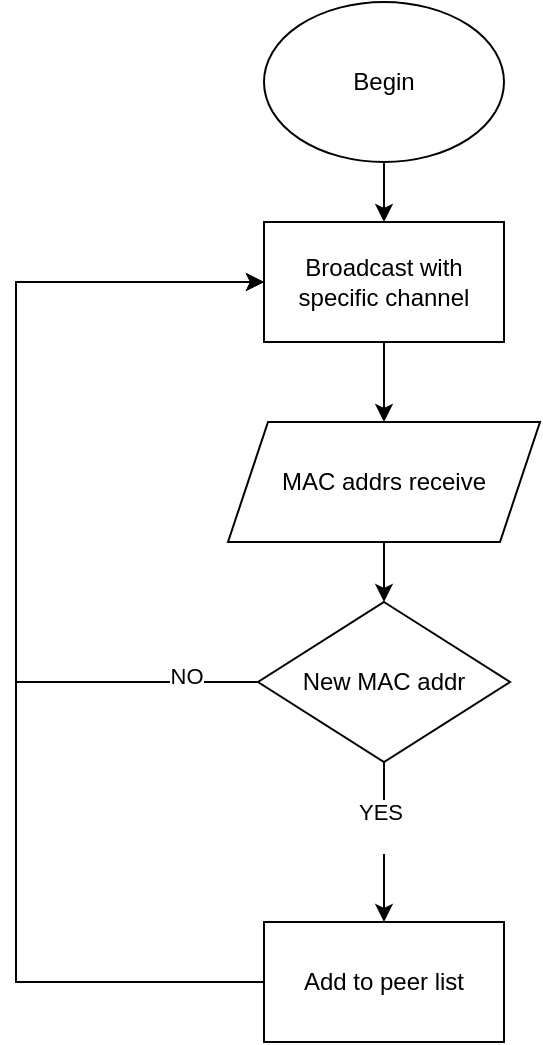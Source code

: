 <mxfile version="28.0.6">
  <diagram name="Trang-1" id="dPbLic7fX8plnX_Qv4qI">
    <mxGraphModel dx="1034" dy="548" grid="1" gridSize="10" guides="1" tooltips="1" connect="1" arrows="1" fold="1" page="1" pageScale="1" pageWidth="827" pageHeight="1169" math="0" shadow="0">
      <root>
        <mxCell id="0" />
        <mxCell id="1" parent="0" />
        <mxCell id="m5A_iEzt90K2f7XGkb7F-3" value="" style="edgeStyle=orthogonalEdgeStyle;rounded=0;orthogonalLoop=1;jettySize=auto;html=1;" edge="1" parent="1" source="m5A_iEzt90K2f7XGkb7F-1" target="m5A_iEzt90K2f7XGkb7F-2">
          <mxGeometry relative="1" as="geometry" />
        </mxCell>
        <mxCell id="m5A_iEzt90K2f7XGkb7F-1" value="Begin" style="ellipse;whiteSpace=wrap;html=1;" vertex="1" parent="1">
          <mxGeometry x="354" y="40" width="120" height="80" as="geometry" />
        </mxCell>
        <mxCell id="m5A_iEzt90K2f7XGkb7F-5" style="edgeStyle=orthogonalEdgeStyle;rounded=0;orthogonalLoop=1;jettySize=auto;html=1;" edge="1" parent="1" source="m5A_iEzt90K2f7XGkb7F-2" target="m5A_iEzt90K2f7XGkb7F-4">
          <mxGeometry relative="1" as="geometry" />
        </mxCell>
        <mxCell id="m5A_iEzt90K2f7XGkb7F-2" value="Broadcast with specific channel" style="whiteSpace=wrap;html=1;" vertex="1" parent="1">
          <mxGeometry x="354" y="150" width="120" height="60" as="geometry" />
        </mxCell>
        <mxCell id="m5A_iEzt90K2f7XGkb7F-9" value="" style="edgeStyle=orthogonalEdgeStyle;rounded=0;orthogonalLoop=1;jettySize=auto;html=1;" edge="1" parent="1" source="m5A_iEzt90K2f7XGkb7F-4" target="m5A_iEzt90K2f7XGkb7F-8">
          <mxGeometry relative="1" as="geometry" />
        </mxCell>
        <mxCell id="m5A_iEzt90K2f7XGkb7F-4" value="MAC addrs receive" style="shape=parallelogram;perimeter=parallelogramPerimeter;whiteSpace=wrap;html=1;fixedSize=1;" vertex="1" parent="1">
          <mxGeometry x="336" y="250" width="156" height="60" as="geometry" />
        </mxCell>
        <mxCell id="m5A_iEzt90K2f7XGkb7F-11" value="" style="edgeStyle=orthogonalEdgeStyle;rounded=0;orthogonalLoop=1;jettySize=auto;html=1;" edge="1" parent="1" source="m5A_iEzt90K2f7XGkb7F-8" target="m5A_iEzt90K2f7XGkb7F-10">
          <mxGeometry relative="1" as="geometry" />
        </mxCell>
        <mxCell id="m5A_iEzt90K2f7XGkb7F-12" value="YES&lt;div&gt;&lt;br&gt;&lt;/div&gt;" style="edgeLabel;html=1;align=center;verticalAlign=middle;resizable=0;points=[];" vertex="1" connectable="0" parent="m5A_iEzt90K2f7XGkb7F-11">
          <mxGeometry x="-0.209" y="-2" relative="1" as="geometry">
            <mxPoint as="offset" />
          </mxGeometry>
        </mxCell>
        <mxCell id="m5A_iEzt90K2f7XGkb7F-14" style="edgeStyle=orthogonalEdgeStyle;rounded=0;orthogonalLoop=1;jettySize=auto;html=1;entryX=0;entryY=0.5;entryDx=0;entryDy=0;" edge="1" parent="1" source="m5A_iEzt90K2f7XGkb7F-8" target="m5A_iEzt90K2f7XGkb7F-2">
          <mxGeometry relative="1" as="geometry">
            <Array as="points">
              <mxPoint x="230" y="380" />
              <mxPoint x="230" y="180" />
            </Array>
          </mxGeometry>
        </mxCell>
        <mxCell id="m5A_iEzt90K2f7XGkb7F-15" value="NO" style="edgeLabel;html=1;align=center;verticalAlign=middle;resizable=0;points=[];" vertex="1" connectable="0" parent="m5A_iEzt90K2f7XGkb7F-14">
          <mxGeometry x="-0.835" y="-3" relative="1" as="geometry">
            <mxPoint as="offset" />
          </mxGeometry>
        </mxCell>
        <mxCell id="m5A_iEzt90K2f7XGkb7F-8" value="New MAC addr" style="rhombus;whiteSpace=wrap;html=1;" vertex="1" parent="1">
          <mxGeometry x="351" y="340" width="126" height="80" as="geometry" />
        </mxCell>
        <mxCell id="m5A_iEzt90K2f7XGkb7F-13" style="edgeStyle=orthogonalEdgeStyle;rounded=0;orthogonalLoop=1;jettySize=auto;html=1;entryX=0;entryY=0.5;entryDx=0;entryDy=0;" edge="1" parent="1" source="m5A_iEzt90K2f7XGkb7F-10" target="m5A_iEzt90K2f7XGkb7F-2">
          <mxGeometry relative="1" as="geometry">
            <Array as="points">
              <mxPoint x="230" y="530" />
              <mxPoint x="230" y="180" />
            </Array>
          </mxGeometry>
        </mxCell>
        <mxCell id="m5A_iEzt90K2f7XGkb7F-10" value="Add to peer list" style="whiteSpace=wrap;html=1;" vertex="1" parent="1">
          <mxGeometry x="354" y="500" width="120" height="60" as="geometry" />
        </mxCell>
      </root>
    </mxGraphModel>
  </diagram>
</mxfile>
